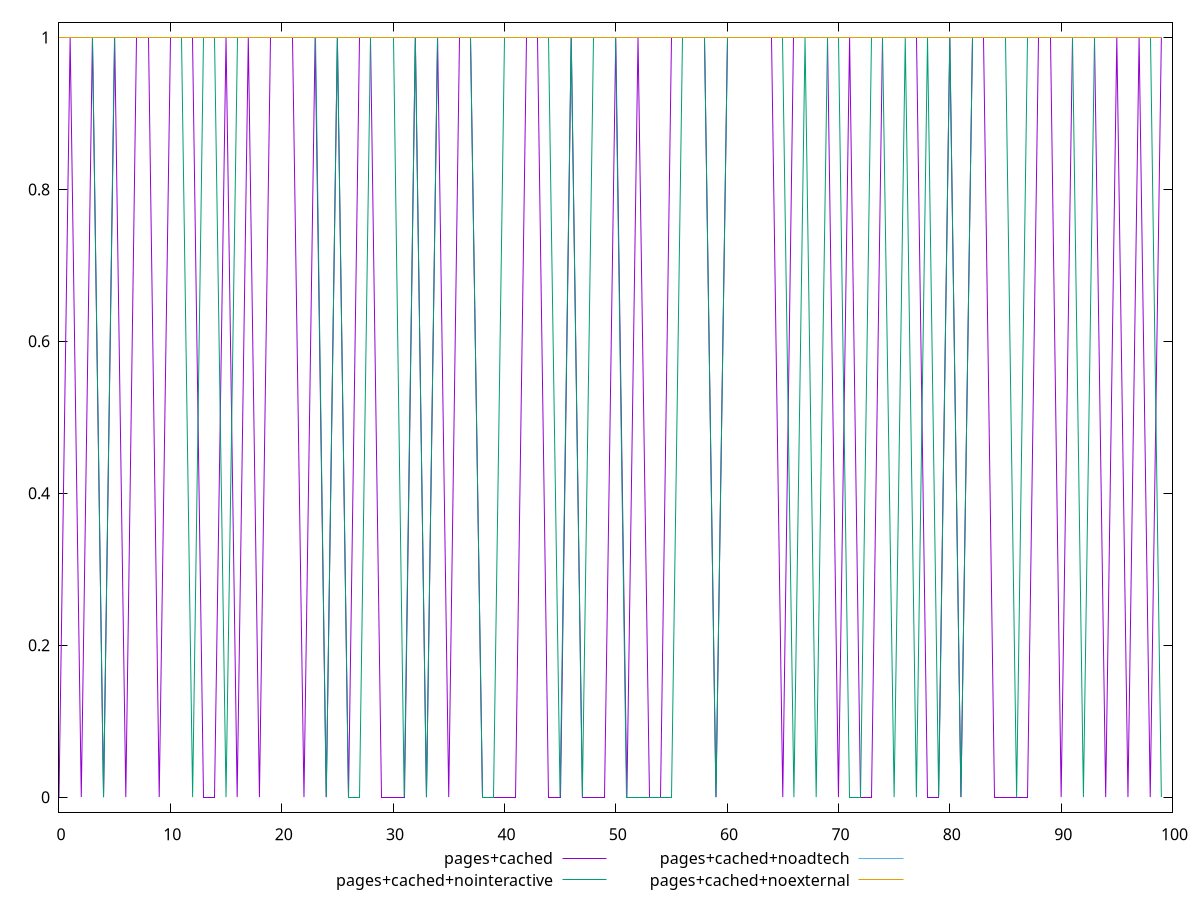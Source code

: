 $_pagesCached <<EOF
0
1
0
1
0
1
0
1
1
0
1
1
1
0
0
1
0
1
0
1
1
1
0
1
0
1
0
1
1
0
0
0
1
0
1
0
1
1
0
0
0
0
1
1
0
0
1
0
0
0
1
0
1
0
0
1
1
1
1
0
1
1
1
1
1
0
1
1
1
1
0
1
0
0
1
1
1
1
0
0
1
0
1
1
0
0
0
0
1
1
0
1
1
1
0
1
0
1
0
1
EOF
$_pagesCachedNointeractive <<EOF
1
1
1
1
0
1
1
1
1
1
1
1
0
1
1
0
1
1
1
1
1
1
1
1
0
1
0
0
1
1
1
0
1
0
1
1
1
1
0
0
1
1
1
1
1
0
1
0
1
1
1
0
0
0
0
0
1
1
1
0
1
1
1
1
1
1
0
1
0
1
1
0
0
1
1
0
1
0
1
0
1
0
1
1
1
1
0
1
1
1
1
1
0
1
1
1
1
1
1
0
EOF
$_pagesCachedNoadtech <<EOF
1
1
1
1
1
1
1
1
1
1
1
1
1
1
1
1
1
1
1
1
1
1
1
1
1
1
1
1
1
1
1
1
1
1
1
1
1
1
1
1
1
1
1
1
1
1
1
1
1
1
1
1
1
1
1
1
1
1
1
1
1
1
1
1
1
1
1
1
1
1
1
1
1
1
1
1
1
1
1
1
1
1
1
1
1
1
1
1
1
1
1
1
1
1
1
1
1
1
1
1
EOF
$_pagesCachedNoexternal <<EOF
1
1
1
1
1
1
1
1
1
1
1
1
1
1
1
1
1
1
1
1
1
1
1
1
1
1
1
1
1
1
1
1
1
1
1
1
1
1
1
1
1
1
1
1
1
1
1
1
1
1
1
1
1
1
1
1
1
1
1
1
1
1
1
1
1
1
1
1
1
1
1
1
1
1
1
1
1
1
1
1
1
1
1
1
1
1
1
1
1
1
1
1
1
1
1
1
1
1
1
1
EOF
set key outside below
set terminal pngcairo
set output "report_00005_2020-11-02T22-26-11.212Z/third-party-summary/third-party-summary_pages+cached_pages+cached+nointeractive_pages+cached+noadtech_pages+cached+noexternal.png"
set yrange [-0.02:1.02]
plot $_pagesCached title "pages+cached" with line ,$_pagesCachedNointeractive title "pages+cached+nointeractive" with line ,$_pagesCachedNoadtech title "pages+cached+noadtech" with line ,$_pagesCachedNoexternal title "pages+cached+noexternal" with line ,